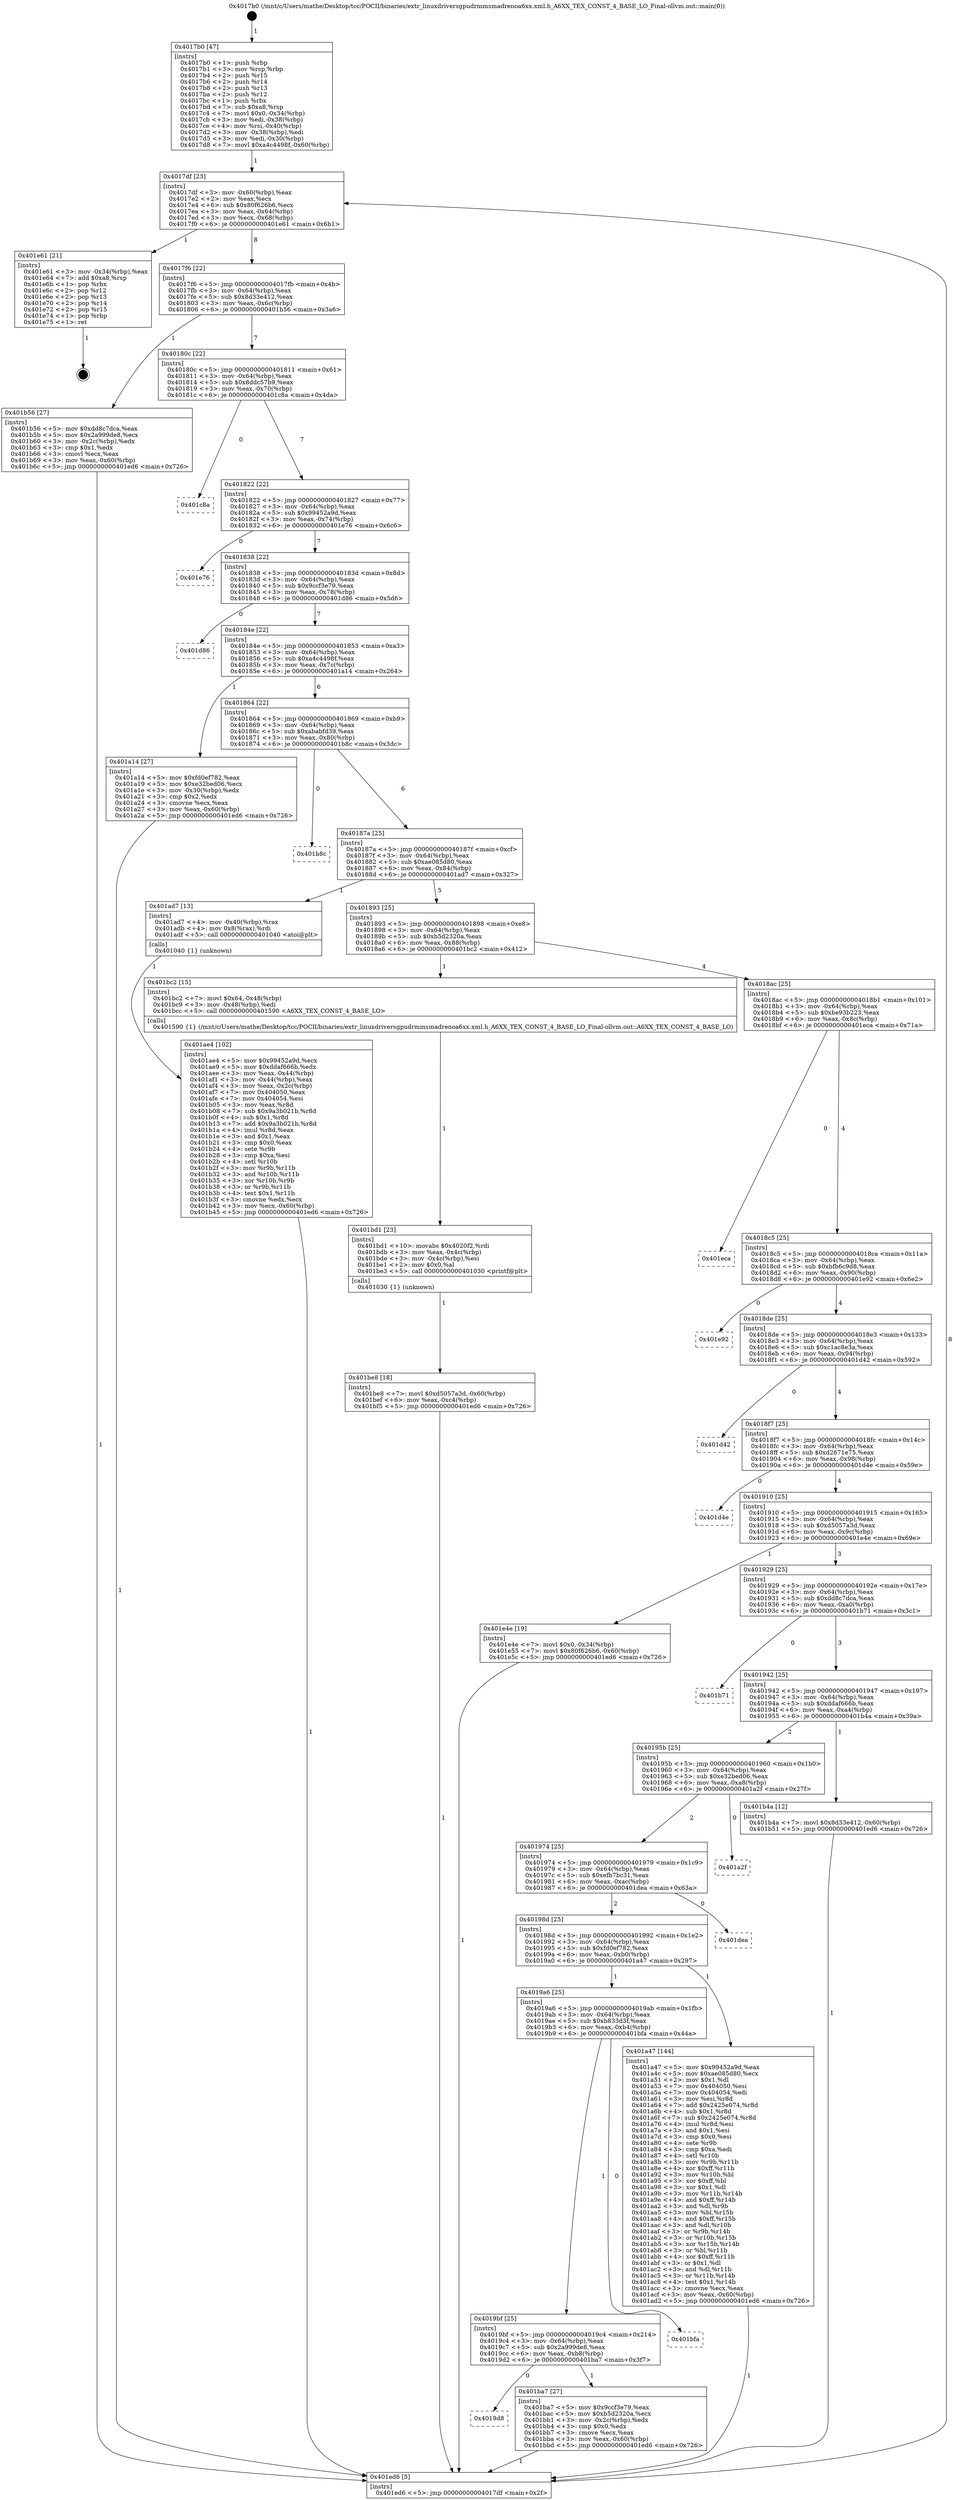 digraph "0x4017b0" {
  label = "0x4017b0 (/mnt/c/Users/mathe/Desktop/tcc/POCII/binaries/extr_linuxdriversgpudrmmsmadrenoa6xx.xml.h_A6XX_TEX_CONST_4_BASE_LO_Final-ollvm.out::main(0))"
  labelloc = "t"
  node[shape=record]

  Entry [label="",width=0.3,height=0.3,shape=circle,fillcolor=black,style=filled]
  "0x4017df" [label="{
     0x4017df [23]\l
     | [instrs]\l
     &nbsp;&nbsp;0x4017df \<+3\>: mov -0x60(%rbp),%eax\l
     &nbsp;&nbsp;0x4017e2 \<+2\>: mov %eax,%ecx\l
     &nbsp;&nbsp;0x4017e4 \<+6\>: sub $0x80f626b6,%ecx\l
     &nbsp;&nbsp;0x4017ea \<+3\>: mov %eax,-0x64(%rbp)\l
     &nbsp;&nbsp;0x4017ed \<+3\>: mov %ecx,-0x68(%rbp)\l
     &nbsp;&nbsp;0x4017f0 \<+6\>: je 0000000000401e61 \<main+0x6b1\>\l
  }"]
  "0x401e61" [label="{
     0x401e61 [21]\l
     | [instrs]\l
     &nbsp;&nbsp;0x401e61 \<+3\>: mov -0x34(%rbp),%eax\l
     &nbsp;&nbsp;0x401e64 \<+7\>: add $0xa8,%rsp\l
     &nbsp;&nbsp;0x401e6b \<+1\>: pop %rbx\l
     &nbsp;&nbsp;0x401e6c \<+2\>: pop %r12\l
     &nbsp;&nbsp;0x401e6e \<+2\>: pop %r13\l
     &nbsp;&nbsp;0x401e70 \<+2\>: pop %r14\l
     &nbsp;&nbsp;0x401e72 \<+2\>: pop %r15\l
     &nbsp;&nbsp;0x401e74 \<+1\>: pop %rbp\l
     &nbsp;&nbsp;0x401e75 \<+1\>: ret\l
  }"]
  "0x4017f6" [label="{
     0x4017f6 [22]\l
     | [instrs]\l
     &nbsp;&nbsp;0x4017f6 \<+5\>: jmp 00000000004017fb \<main+0x4b\>\l
     &nbsp;&nbsp;0x4017fb \<+3\>: mov -0x64(%rbp),%eax\l
     &nbsp;&nbsp;0x4017fe \<+5\>: sub $0x8d33e412,%eax\l
     &nbsp;&nbsp;0x401803 \<+3\>: mov %eax,-0x6c(%rbp)\l
     &nbsp;&nbsp;0x401806 \<+6\>: je 0000000000401b56 \<main+0x3a6\>\l
  }"]
  Exit [label="",width=0.3,height=0.3,shape=circle,fillcolor=black,style=filled,peripheries=2]
  "0x401b56" [label="{
     0x401b56 [27]\l
     | [instrs]\l
     &nbsp;&nbsp;0x401b56 \<+5\>: mov $0xdd8c7dca,%eax\l
     &nbsp;&nbsp;0x401b5b \<+5\>: mov $0x2a999de8,%ecx\l
     &nbsp;&nbsp;0x401b60 \<+3\>: mov -0x2c(%rbp),%edx\l
     &nbsp;&nbsp;0x401b63 \<+3\>: cmp $0x1,%edx\l
     &nbsp;&nbsp;0x401b66 \<+3\>: cmovl %ecx,%eax\l
     &nbsp;&nbsp;0x401b69 \<+3\>: mov %eax,-0x60(%rbp)\l
     &nbsp;&nbsp;0x401b6c \<+5\>: jmp 0000000000401ed6 \<main+0x726\>\l
  }"]
  "0x40180c" [label="{
     0x40180c [22]\l
     | [instrs]\l
     &nbsp;&nbsp;0x40180c \<+5\>: jmp 0000000000401811 \<main+0x61\>\l
     &nbsp;&nbsp;0x401811 \<+3\>: mov -0x64(%rbp),%eax\l
     &nbsp;&nbsp;0x401814 \<+5\>: sub $0x8ddc57b9,%eax\l
     &nbsp;&nbsp;0x401819 \<+3\>: mov %eax,-0x70(%rbp)\l
     &nbsp;&nbsp;0x40181c \<+6\>: je 0000000000401c8a \<main+0x4da\>\l
  }"]
  "0x401be8" [label="{
     0x401be8 [18]\l
     | [instrs]\l
     &nbsp;&nbsp;0x401be8 \<+7\>: movl $0xd5057a3d,-0x60(%rbp)\l
     &nbsp;&nbsp;0x401bef \<+6\>: mov %eax,-0xc4(%rbp)\l
     &nbsp;&nbsp;0x401bf5 \<+5\>: jmp 0000000000401ed6 \<main+0x726\>\l
  }"]
  "0x401c8a" [label="{
     0x401c8a\l
  }", style=dashed]
  "0x401822" [label="{
     0x401822 [22]\l
     | [instrs]\l
     &nbsp;&nbsp;0x401822 \<+5\>: jmp 0000000000401827 \<main+0x77\>\l
     &nbsp;&nbsp;0x401827 \<+3\>: mov -0x64(%rbp),%eax\l
     &nbsp;&nbsp;0x40182a \<+5\>: sub $0x99452a9d,%eax\l
     &nbsp;&nbsp;0x40182f \<+3\>: mov %eax,-0x74(%rbp)\l
     &nbsp;&nbsp;0x401832 \<+6\>: je 0000000000401e76 \<main+0x6c6\>\l
  }"]
  "0x401bd1" [label="{
     0x401bd1 [23]\l
     | [instrs]\l
     &nbsp;&nbsp;0x401bd1 \<+10\>: movabs $0x4020f2,%rdi\l
     &nbsp;&nbsp;0x401bdb \<+3\>: mov %eax,-0x4c(%rbp)\l
     &nbsp;&nbsp;0x401bde \<+3\>: mov -0x4c(%rbp),%esi\l
     &nbsp;&nbsp;0x401be1 \<+2\>: mov $0x0,%al\l
     &nbsp;&nbsp;0x401be3 \<+5\>: call 0000000000401030 \<printf@plt\>\l
     | [calls]\l
     &nbsp;&nbsp;0x401030 \{1\} (unknown)\l
  }"]
  "0x401e76" [label="{
     0x401e76\l
  }", style=dashed]
  "0x401838" [label="{
     0x401838 [22]\l
     | [instrs]\l
     &nbsp;&nbsp;0x401838 \<+5\>: jmp 000000000040183d \<main+0x8d\>\l
     &nbsp;&nbsp;0x40183d \<+3\>: mov -0x64(%rbp),%eax\l
     &nbsp;&nbsp;0x401840 \<+5\>: sub $0x9ccf3e79,%eax\l
     &nbsp;&nbsp;0x401845 \<+3\>: mov %eax,-0x78(%rbp)\l
     &nbsp;&nbsp;0x401848 \<+6\>: je 0000000000401d86 \<main+0x5d6\>\l
  }"]
  "0x4019d8" [label="{
     0x4019d8\l
  }", style=dashed]
  "0x401d86" [label="{
     0x401d86\l
  }", style=dashed]
  "0x40184e" [label="{
     0x40184e [22]\l
     | [instrs]\l
     &nbsp;&nbsp;0x40184e \<+5\>: jmp 0000000000401853 \<main+0xa3\>\l
     &nbsp;&nbsp;0x401853 \<+3\>: mov -0x64(%rbp),%eax\l
     &nbsp;&nbsp;0x401856 \<+5\>: sub $0xa4c4498f,%eax\l
     &nbsp;&nbsp;0x40185b \<+3\>: mov %eax,-0x7c(%rbp)\l
     &nbsp;&nbsp;0x40185e \<+6\>: je 0000000000401a14 \<main+0x264\>\l
  }"]
  "0x401ba7" [label="{
     0x401ba7 [27]\l
     | [instrs]\l
     &nbsp;&nbsp;0x401ba7 \<+5\>: mov $0x9ccf3e79,%eax\l
     &nbsp;&nbsp;0x401bac \<+5\>: mov $0xb5d2320a,%ecx\l
     &nbsp;&nbsp;0x401bb1 \<+3\>: mov -0x2c(%rbp),%edx\l
     &nbsp;&nbsp;0x401bb4 \<+3\>: cmp $0x0,%edx\l
     &nbsp;&nbsp;0x401bb7 \<+3\>: cmove %ecx,%eax\l
     &nbsp;&nbsp;0x401bba \<+3\>: mov %eax,-0x60(%rbp)\l
     &nbsp;&nbsp;0x401bbd \<+5\>: jmp 0000000000401ed6 \<main+0x726\>\l
  }"]
  "0x401a14" [label="{
     0x401a14 [27]\l
     | [instrs]\l
     &nbsp;&nbsp;0x401a14 \<+5\>: mov $0xfd0ef782,%eax\l
     &nbsp;&nbsp;0x401a19 \<+5\>: mov $0xe32bed06,%ecx\l
     &nbsp;&nbsp;0x401a1e \<+3\>: mov -0x30(%rbp),%edx\l
     &nbsp;&nbsp;0x401a21 \<+3\>: cmp $0x2,%edx\l
     &nbsp;&nbsp;0x401a24 \<+3\>: cmovne %ecx,%eax\l
     &nbsp;&nbsp;0x401a27 \<+3\>: mov %eax,-0x60(%rbp)\l
     &nbsp;&nbsp;0x401a2a \<+5\>: jmp 0000000000401ed6 \<main+0x726\>\l
  }"]
  "0x401864" [label="{
     0x401864 [22]\l
     | [instrs]\l
     &nbsp;&nbsp;0x401864 \<+5\>: jmp 0000000000401869 \<main+0xb9\>\l
     &nbsp;&nbsp;0x401869 \<+3\>: mov -0x64(%rbp),%eax\l
     &nbsp;&nbsp;0x40186c \<+5\>: sub $0xababfd39,%eax\l
     &nbsp;&nbsp;0x401871 \<+3\>: mov %eax,-0x80(%rbp)\l
     &nbsp;&nbsp;0x401874 \<+6\>: je 0000000000401b8c \<main+0x3dc\>\l
  }"]
  "0x401ed6" [label="{
     0x401ed6 [5]\l
     | [instrs]\l
     &nbsp;&nbsp;0x401ed6 \<+5\>: jmp 00000000004017df \<main+0x2f\>\l
  }"]
  "0x4017b0" [label="{
     0x4017b0 [47]\l
     | [instrs]\l
     &nbsp;&nbsp;0x4017b0 \<+1\>: push %rbp\l
     &nbsp;&nbsp;0x4017b1 \<+3\>: mov %rsp,%rbp\l
     &nbsp;&nbsp;0x4017b4 \<+2\>: push %r15\l
     &nbsp;&nbsp;0x4017b6 \<+2\>: push %r14\l
     &nbsp;&nbsp;0x4017b8 \<+2\>: push %r13\l
     &nbsp;&nbsp;0x4017ba \<+2\>: push %r12\l
     &nbsp;&nbsp;0x4017bc \<+1\>: push %rbx\l
     &nbsp;&nbsp;0x4017bd \<+7\>: sub $0xa8,%rsp\l
     &nbsp;&nbsp;0x4017c4 \<+7\>: movl $0x0,-0x34(%rbp)\l
     &nbsp;&nbsp;0x4017cb \<+3\>: mov %edi,-0x38(%rbp)\l
     &nbsp;&nbsp;0x4017ce \<+4\>: mov %rsi,-0x40(%rbp)\l
     &nbsp;&nbsp;0x4017d2 \<+3\>: mov -0x38(%rbp),%edi\l
     &nbsp;&nbsp;0x4017d5 \<+3\>: mov %edi,-0x30(%rbp)\l
     &nbsp;&nbsp;0x4017d8 \<+7\>: movl $0xa4c4498f,-0x60(%rbp)\l
  }"]
  "0x4019bf" [label="{
     0x4019bf [25]\l
     | [instrs]\l
     &nbsp;&nbsp;0x4019bf \<+5\>: jmp 00000000004019c4 \<main+0x214\>\l
     &nbsp;&nbsp;0x4019c4 \<+3\>: mov -0x64(%rbp),%eax\l
     &nbsp;&nbsp;0x4019c7 \<+5\>: sub $0x2a999de8,%eax\l
     &nbsp;&nbsp;0x4019cc \<+6\>: mov %eax,-0xb8(%rbp)\l
     &nbsp;&nbsp;0x4019d2 \<+6\>: je 0000000000401ba7 \<main+0x3f7\>\l
  }"]
  "0x401b8c" [label="{
     0x401b8c\l
  }", style=dashed]
  "0x40187a" [label="{
     0x40187a [25]\l
     | [instrs]\l
     &nbsp;&nbsp;0x40187a \<+5\>: jmp 000000000040187f \<main+0xcf\>\l
     &nbsp;&nbsp;0x40187f \<+3\>: mov -0x64(%rbp),%eax\l
     &nbsp;&nbsp;0x401882 \<+5\>: sub $0xae085d80,%eax\l
     &nbsp;&nbsp;0x401887 \<+6\>: mov %eax,-0x84(%rbp)\l
     &nbsp;&nbsp;0x40188d \<+6\>: je 0000000000401ad7 \<main+0x327\>\l
  }"]
  "0x401bfa" [label="{
     0x401bfa\l
  }", style=dashed]
  "0x401ad7" [label="{
     0x401ad7 [13]\l
     | [instrs]\l
     &nbsp;&nbsp;0x401ad7 \<+4\>: mov -0x40(%rbp),%rax\l
     &nbsp;&nbsp;0x401adb \<+4\>: mov 0x8(%rax),%rdi\l
     &nbsp;&nbsp;0x401adf \<+5\>: call 0000000000401040 \<atoi@plt\>\l
     | [calls]\l
     &nbsp;&nbsp;0x401040 \{1\} (unknown)\l
  }"]
  "0x401893" [label="{
     0x401893 [25]\l
     | [instrs]\l
     &nbsp;&nbsp;0x401893 \<+5\>: jmp 0000000000401898 \<main+0xe8\>\l
     &nbsp;&nbsp;0x401898 \<+3\>: mov -0x64(%rbp),%eax\l
     &nbsp;&nbsp;0x40189b \<+5\>: sub $0xb5d2320a,%eax\l
     &nbsp;&nbsp;0x4018a0 \<+6\>: mov %eax,-0x88(%rbp)\l
     &nbsp;&nbsp;0x4018a6 \<+6\>: je 0000000000401bc2 \<main+0x412\>\l
  }"]
  "0x401ae4" [label="{
     0x401ae4 [102]\l
     | [instrs]\l
     &nbsp;&nbsp;0x401ae4 \<+5\>: mov $0x99452a9d,%ecx\l
     &nbsp;&nbsp;0x401ae9 \<+5\>: mov $0xddaf666b,%edx\l
     &nbsp;&nbsp;0x401aee \<+3\>: mov %eax,-0x44(%rbp)\l
     &nbsp;&nbsp;0x401af1 \<+3\>: mov -0x44(%rbp),%eax\l
     &nbsp;&nbsp;0x401af4 \<+3\>: mov %eax,-0x2c(%rbp)\l
     &nbsp;&nbsp;0x401af7 \<+7\>: mov 0x404050,%eax\l
     &nbsp;&nbsp;0x401afe \<+7\>: mov 0x404054,%esi\l
     &nbsp;&nbsp;0x401b05 \<+3\>: mov %eax,%r8d\l
     &nbsp;&nbsp;0x401b08 \<+7\>: sub $0x9a3b021b,%r8d\l
     &nbsp;&nbsp;0x401b0f \<+4\>: sub $0x1,%r8d\l
     &nbsp;&nbsp;0x401b13 \<+7\>: add $0x9a3b021b,%r8d\l
     &nbsp;&nbsp;0x401b1a \<+4\>: imul %r8d,%eax\l
     &nbsp;&nbsp;0x401b1e \<+3\>: and $0x1,%eax\l
     &nbsp;&nbsp;0x401b21 \<+3\>: cmp $0x0,%eax\l
     &nbsp;&nbsp;0x401b24 \<+4\>: sete %r9b\l
     &nbsp;&nbsp;0x401b28 \<+3\>: cmp $0xa,%esi\l
     &nbsp;&nbsp;0x401b2b \<+4\>: setl %r10b\l
     &nbsp;&nbsp;0x401b2f \<+3\>: mov %r9b,%r11b\l
     &nbsp;&nbsp;0x401b32 \<+3\>: and %r10b,%r11b\l
     &nbsp;&nbsp;0x401b35 \<+3\>: xor %r10b,%r9b\l
     &nbsp;&nbsp;0x401b38 \<+3\>: or %r9b,%r11b\l
     &nbsp;&nbsp;0x401b3b \<+4\>: test $0x1,%r11b\l
     &nbsp;&nbsp;0x401b3f \<+3\>: cmovne %edx,%ecx\l
     &nbsp;&nbsp;0x401b42 \<+3\>: mov %ecx,-0x60(%rbp)\l
     &nbsp;&nbsp;0x401b45 \<+5\>: jmp 0000000000401ed6 \<main+0x726\>\l
  }"]
  "0x401bc2" [label="{
     0x401bc2 [15]\l
     | [instrs]\l
     &nbsp;&nbsp;0x401bc2 \<+7\>: movl $0x64,-0x48(%rbp)\l
     &nbsp;&nbsp;0x401bc9 \<+3\>: mov -0x48(%rbp),%edi\l
     &nbsp;&nbsp;0x401bcc \<+5\>: call 0000000000401590 \<A6XX_TEX_CONST_4_BASE_LO\>\l
     | [calls]\l
     &nbsp;&nbsp;0x401590 \{1\} (/mnt/c/Users/mathe/Desktop/tcc/POCII/binaries/extr_linuxdriversgpudrmmsmadrenoa6xx.xml.h_A6XX_TEX_CONST_4_BASE_LO_Final-ollvm.out::A6XX_TEX_CONST_4_BASE_LO)\l
  }"]
  "0x4018ac" [label="{
     0x4018ac [25]\l
     | [instrs]\l
     &nbsp;&nbsp;0x4018ac \<+5\>: jmp 00000000004018b1 \<main+0x101\>\l
     &nbsp;&nbsp;0x4018b1 \<+3\>: mov -0x64(%rbp),%eax\l
     &nbsp;&nbsp;0x4018b4 \<+5\>: sub $0xbe93b223,%eax\l
     &nbsp;&nbsp;0x4018b9 \<+6\>: mov %eax,-0x8c(%rbp)\l
     &nbsp;&nbsp;0x4018bf \<+6\>: je 0000000000401eca \<main+0x71a\>\l
  }"]
  "0x4019a6" [label="{
     0x4019a6 [25]\l
     | [instrs]\l
     &nbsp;&nbsp;0x4019a6 \<+5\>: jmp 00000000004019ab \<main+0x1fb\>\l
     &nbsp;&nbsp;0x4019ab \<+3\>: mov -0x64(%rbp),%eax\l
     &nbsp;&nbsp;0x4019ae \<+5\>: sub $0xb833d3f,%eax\l
     &nbsp;&nbsp;0x4019b3 \<+6\>: mov %eax,-0xb4(%rbp)\l
     &nbsp;&nbsp;0x4019b9 \<+6\>: je 0000000000401bfa \<main+0x44a\>\l
  }"]
  "0x401eca" [label="{
     0x401eca\l
  }", style=dashed]
  "0x4018c5" [label="{
     0x4018c5 [25]\l
     | [instrs]\l
     &nbsp;&nbsp;0x4018c5 \<+5\>: jmp 00000000004018ca \<main+0x11a\>\l
     &nbsp;&nbsp;0x4018ca \<+3\>: mov -0x64(%rbp),%eax\l
     &nbsp;&nbsp;0x4018cd \<+5\>: sub $0xbfb6c9d8,%eax\l
     &nbsp;&nbsp;0x4018d2 \<+6\>: mov %eax,-0x90(%rbp)\l
     &nbsp;&nbsp;0x4018d8 \<+6\>: je 0000000000401e92 \<main+0x6e2\>\l
  }"]
  "0x401a47" [label="{
     0x401a47 [144]\l
     | [instrs]\l
     &nbsp;&nbsp;0x401a47 \<+5\>: mov $0x99452a9d,%eax\l
     &nbsp;&nbsp;0x401a4c \<+5\>: mov $0xae085d80,%ecx\l
     &nbsp;&nbsp;0x401a51 \<+2\>: mov $0x1,%dl\l
     &nbsp;&nbsp;0x401a53 \<+7\>: mov 0x404050,%esi\l
     &nbsp;&nbsp;0x401a5a \<+7\>: mov 0x404054,%edi\l
     &nbsp;&nbsp;0x401a61 \<+3\>: mov %esi,%r8d\l
     &nbsp;&nbsp;0x401a64 \<+7\>: add $0x2425e074,%r8d\l
     &nbsp;&nbsp;0x401a6b \<+4\>: sub $0x1,%r8d\l
     &nbsp;&nbsp;0x401a6f \<+7\>: sub $0x2425e074,%r8d\l
     &nbsp;&nbsp;0x401a76 \<+4\>: imul %r8d,%esi\l
     &nbsp;&nbsp;0x401a7a \<+3\>: and $0x1,%esi\l
     &nbsp;&nbsp;0x401a7d \<+3\>: cmp $0x0,%esi\l
     &nbsp;&nbsp;0x401a80 \<+4\>: sete %r9b\l
     &nbsp;&nbsp;0x401a84 \<+3\>: cmp $0xa,%edi\l
     &nbsp;&nbsp;0x401a87 \<+4\>: setl %r10b\l
     &nbsp;&nbsp;0x401a8b \<+3\>: mov %r9b,%r11b\l
     &nbsp;&nbsp;0x401a8e \<+4\>: xor $0xff,%r11b\l
     &nbsp;&nbsp;0x401a92 \<+3\>: mov %r10b,%bl\l
     &nbsp;&nbsp;0x401a95 \<+3\>: xor $0xff,%bl\l
     &nbsp;&nbsp;0x401a98 \<+3\>: xor $0x1,%dl\l
     &nbsp;&nbsp;0x401a9b \<+3\>: mov %r11b,%r14b\l
     &nbsp;&nbsp;0x401a9e \<+4\>: and $0xff,%r14b\l
     &nbsp;&nbsp;0x401aa2 \<+3\>: and %dl,%r9b\l
     &nbsp;&nbsp;0x401aa5 \<+3\>: mov %bl,%r15b\l
     &nbsp;&nbsp;0x401aa8 \<+4\>: and $0xff,%r15b\l
     &nbsp;&nbsp;0x401aac \<+3\>: and %dl,%r10b\l
     &nbsp;&nbsp;0x401aaf \<+3\>: or %r9b,%r14b\l
     &nbsp;&nbsp;0x401ab2 \<+3\>: or %r10b,%r15b\l
     &nbsp;&nbsp;0x401ab5 \<+3\>: xor %r15b,%r14b\l
     &nbsp;&nbsp;0x401ab8 \<+3\>: or %bl,%r11b\l
     &nbsp;&nbsp;0x401abb \<+4\>: xor $0xff,%r11b\l
     &nbsp;&nbsp;0x401abf \<+3\>: or $0x1,%dl\l
     &nbsp;&nbsp;0x401ac2 \<+3\>: and %dl,%r11b\l
     &nbsp;&nbsp;0x401ac5 \<+3\>: or %r11b,%r14b\l
     &nbsp;&nbsp;0x401ac8 \<+4\>: test $0x1,%r14b\l
     &nbsp;&nbsp;0x401acc \<+3\>: cmovne %ecx,%eax\l
     &nbsp;&nbsp;0x401acf \<+3\>: mov %eax,-0x60(%rbp)\l
     &nbsp;&nbsp;0x401ad2 \<+5\>: jmp 0000000000401ed6 \<main+0x726\>\l
  }"]
  "0x401e92" [label="{
     0x401e92\l
  }", style=dashed]
  "0x4018de" [label="{
     0x4018de [25]\l
     | [instrs]\l
     &nbsp;&nbsp;0x4018de \<+5\>: jmp 00000000004018e3 \<main+0x133\>\l
     &nbsp;&nbsp;0x4018e3 \<+3\>: mov -0x64(%rbp),%eax\l
     &nbsp;&nbsp;0x4018e6 \<+5\>: sub $0xc1ac8e3a,%eax\l
     &nbsp;&nbsp;0x4018eb \<+6\>: mov %eax,-0x94(%rbp)\l
     &nbsp;&nbsp;0x4018f1 \<+6\>: je 0000000000401d42 \<main+0x592\>\l
  }"]
  "0x40198d" [label="{
     0x40198d [25]\l
     | [instrs]\l
     &nbsp;&nbsp;0x40198d \<+5\>: jmp 0000000000401992 \<main+0x1e2\>\l
     &nbsp;&nbsp;0x401992 \<+3\>: mov -0x64(%rbp),%eax\l
     &nbsp;&nbsp;0x401995 \<+5\>: sub $0xfd0ef782,%eax\l
     &nbsp;&nbsp;0x40199a \<+6\>: mov %eax,-0xb0(%rbp)\l
     &nbsp;&nbsp;0x4019a0 \<+6\>: je 0000000000401a47 \<main+0x297\>\l
  }"]
  "0x401d42" [label="{
     0x401d42\l
  }", style=dashed]
  "0x4018f7" [label="{
     0x4018f7 [25]\l
     | [instrs]\l
     &nbsp;&nbsp;0x4018f7 \<+5\>: jmp 00000000004018fc \<main+0x14c\>\l
     &nbsp;&nbsp;0x4018fc \<+3\>: mov -0x64(%rbp),%eax\l
     &nbsp;&nbsp;0x4018ff \<+5\>: sub $0xd2671e75,%eax\l
     &nbsp;&nbsp;0x401904 \<+6\>: mov %eax,-0x98(%rbp)\l
     &nbsp;&nbsp;0x40190a \<+6\>: je 0000000000401d4e \<main+0x59e\>\l
  }"]
  "0x401dea" [label="{
     0x401dea\l
  }", style=dashed]
  "0x401d4e" [label="{
     0x401d4e\l
  }", style=dashed]
  "0x401910" [label="{
     0x401910 [25]\l
     | [instrs]\l
     &nbsp;&nbsp;0x401910 \<+5\>: jmp 0000000000401915 \<main+0x165\>\l
     &nbsp;&nbsp;0x401915 \<+3\>: mov -0x64(%rbp),%eax\l
     &nbsp;&nbsp;0x401918 \<+5\>: sub $0xd5057a3d,%eax\l
     &nbsp;&nbsp;0x40191d \<+6\>: mov %eax,-0x9c(%rbp)\l
     &nbsp;&nbsp;0x401923 \<+6\>: je 0000000000401e4e \<main+0x69e\>\l
  }"]
  "0x401974" [label="{
     0x401974 [25]\l
     | [instrs]\l
     &nbsp;&nbsp;0x401974 \<+5\>: jmp 0000000000401979 \<main+0x1c9\>\l
     &nbsp;&nbsp;0x401979 \<+3\>: mov -0x64(%rbp),%eax\l
     &nbsp;&nbsp;0x40197c \<+5\>: sub $0xefb7bc31,%eax\l
     &nbsp;&nbsp;0x401981 \<+6\>: mov %eax,-0xac(%rbp)\l
     &nbsp;&nbsp;0x401987 \<+6\>: je 0000000000401dea \<main+0x63a\>\l
  }"]
  "0x401e4e" [label="{
     0x401e4e [19]\l
     | [instrs]\l
     &nbsp;&nbsp;0x401e4e \<+7\>: movl $0x0,-0x34(%rbp)\l
     &nbsp;&nbsp;0x401e55 \<+7\>: movl $0x80f626b6,-0x60(%rbp)\l
     &nbsp;&nbsp;0x401e5c \<+5\>: jmp 0000000000401ed6 \<main+0x726\>\l
  }"]
  "0x401929" [label="{
     0x401929 [25]\l
     | [instrs]\l
     &nbsp;&nbsp;0x401929 \<+5\>: jmp 000000000040192e \<main+0x17e\>\l
     &nbsp;&nbsp;0x40192e \<+3\>: mov -0x64(%rbp),%eax\l
     &nbsp;&nbsp;0x401931 \<+5\>: sub $0xdd8c7dca,%eax\l
     &nbsp;&nbsp;0x401936 \<+6\>: mov %eax,-0xa0(%rbp)\l
     &nbsp;&nbsp;0x40193c \<+6\>: je 0000000000401b71 \<main+0x3c1\>\l
  }"]
  "0x401a2f" [label="{
     0x401a2f\l
  }", style=dashed]
  "0x401b71" [label="{
     0x401b71\l
  }", style=dashed]
  "0x401942" [label="{
     0x401942 [25]\l
     | [instrs]\l
     &nbsp;&nbsp;0x401942 \<+5\>: jmp 0000000000401947 \<main+0x197\>\l
     &nbsp;&nbsp;0x401947 \<+3\>: mov -0x64(%rbp),%eax\l
     &nbsp;&nbsp;0x40194a \<+5\>: sub $0xddaf666b,%eax\l
     &nbsp;&nbsp;0x40194f \<+6\>: mov %eax,-0xa4(%rbp)\l
     &nbsp;&nbsp;0x401955 \<+6\>: je 0000000000401b4a \<main+0x39a\>\l
  }"]
  "0x40195b" [label="{
     0x40195b [25]\l
     | [instrs]\l
     &nbsp;&nbsp;0x40195b \<+5\>: jmp 0000000000401960 \<main+0x1b0\>\l
     &nbsp;&nbsp;0x401960 \<+3\>: mov -0x64(%rbp),%eax\l
     &nbsp;&nbsp;0x401963 \<+5\>: sub $0xe32bed06,%eax\l
     &nbsp;&nbsp;0x401968 \<+6\>: mov %eax,-0xa8(%rbp)\l
     &nbsp;&nbsp;0x40196e \<+6\>: je 0000000000401a2f \<main+0x27f\>\l
  }"]
  "0x401b4a" [label="{
     0x401b4a [12]\l
     | [instrs]\l
     &nbsp;&nbsp;0x401b4a \<+7\>: movl $0x8d33e412,-0x60(%rbp)\l
     &nbsp;&nbsp;0x401b51 \<+5\>: jmp 0000000000401ed6 \<main+0x726\>\l
  }"]
  Entry -> "0x4017b0" [label=" 1"]
  "0x4017df" -> "0x401e61" [label=" 1"]
  "0x4017df" -> "0x4017f6" [label=" 8"]
  "0x401e61" -> Exit [label=" 1"]
  "0x4017f6" -> "0x401b56" [label=" 1"]
  "0x4017f6" -> "0x40180c" [label=" 7"]
  "0x401e4e" -> "0x401ed6" [label=" 1"]
  "0x40180c" -> "0x401c8a" [label=" 0"]
  "0x40180c" -> "0x401822" [label=" 7"]
  "0x401be8" -> "0x401ed6" [label=" 1"]
  "0x401822" -> "0x401e76" [label=" 0"]
  "0x401822" -> "0x401838" [label=" 7"]
  "0x401bd1" -> "0x401be8" [label=" 1"]
  "0x401838" -> "0x401d86" [label=" 0"]
  "0x401838" -> "0x40184e" [label=" 7"]
  "0x401bc2" -> "0x401bd1" [label=" 1"]
  "0x40184e" -> "0x401a14" [label=" 1"]
  "0x40184e" -> "0x401864" [label=" 6"]
  "0x401a14" -> "0x401ed6" [label=" 1"]
  "0x4017b0" -> "0x4017df" [label=" 1"]
  "0x401ed6" -> "0x4017df" [label=" 8"]
  "0x401ba7" -> "0x401ed6" [label=" 1"]
  "0x401864" -> "0x401b8c" [label=" 0"]
  "0x401864" -> "0x40187a" [label=" 6"]
  "0x4019bf" -> "0x401ba7" [label=" 1"]
  "0x40187a" -> "0x401ad7" [label=" 1"]
  "0x40187a" -> "0x401893" [label=" 5"]
  "0x4019bf" -> "0x4019d8" [label=" 0"]
  "0x401893" -> "0x401bc2" [label=" 1"]
  "0x401893" -> "0x4018ac" [label=" 4"]
  "0x4019a6" -> "0x401bfa" [label=" 0"]
  "0x4018ac" -> "0x401eca" [label=" 0"]
  "0x4018ac" -> "0x4018c5" [label=" 4"]
  "0x4019a6" -> "0x4019bf" [label=" 1"]
  "0x4018c5" -> "0x401e92" [label=" 0"]
  "0x4018c5" -> "0x4018de" [label=" 4"]
  "0x401b56" -> "0x401ed6" [label=" 1"]
  "0x4018de" -> "0x401d42" [label=" 0"]
  "0x4018de" -> "0x4018f7" [label=" 4"]
  "0x401ae4" -> "0x401ed6" [label=" 1"]
  "0x4018f7" -> "0x401d4e" [label=" 0"]
  "0x4018f7" -> "0x401910" [label=" 4"]
  "0x401ad7" -> "0x401ae4" [label=" 1"]
  "0x401910" -> "0x401e4e" [label=" 1"]
  "0x401910" -> "0x401929" [label=" 3"]
  "0x40198d" -> "0x4019a6" [label=" 1"]
  "0x401929" -> "0x401b71" [label=" 0"]
  "0x401929" -> "0x401942" [label=" 3"]
  "0x40198d" -> "0x401a47" [label=" 1"]
  "0x401942" -> "0x401b4a" [label=" 1"]
  "0x401942" -> "0x40195b" [label=" 2"]
  "0x401b4a" -> "0x401ed6" [label=" 1"]
  "0x40195b" -> "0x401a2f" [label=" 0"]
  "0x40195b" -> "0x401974" [label=" 2"]
  "0x401a47" -> "0x401ed6" [label=" 1"]
  "0x401974" -> "0x401dea" [label=" 0"]
  "0x401974" -> "0x40198d" [label=" 2"]
}
